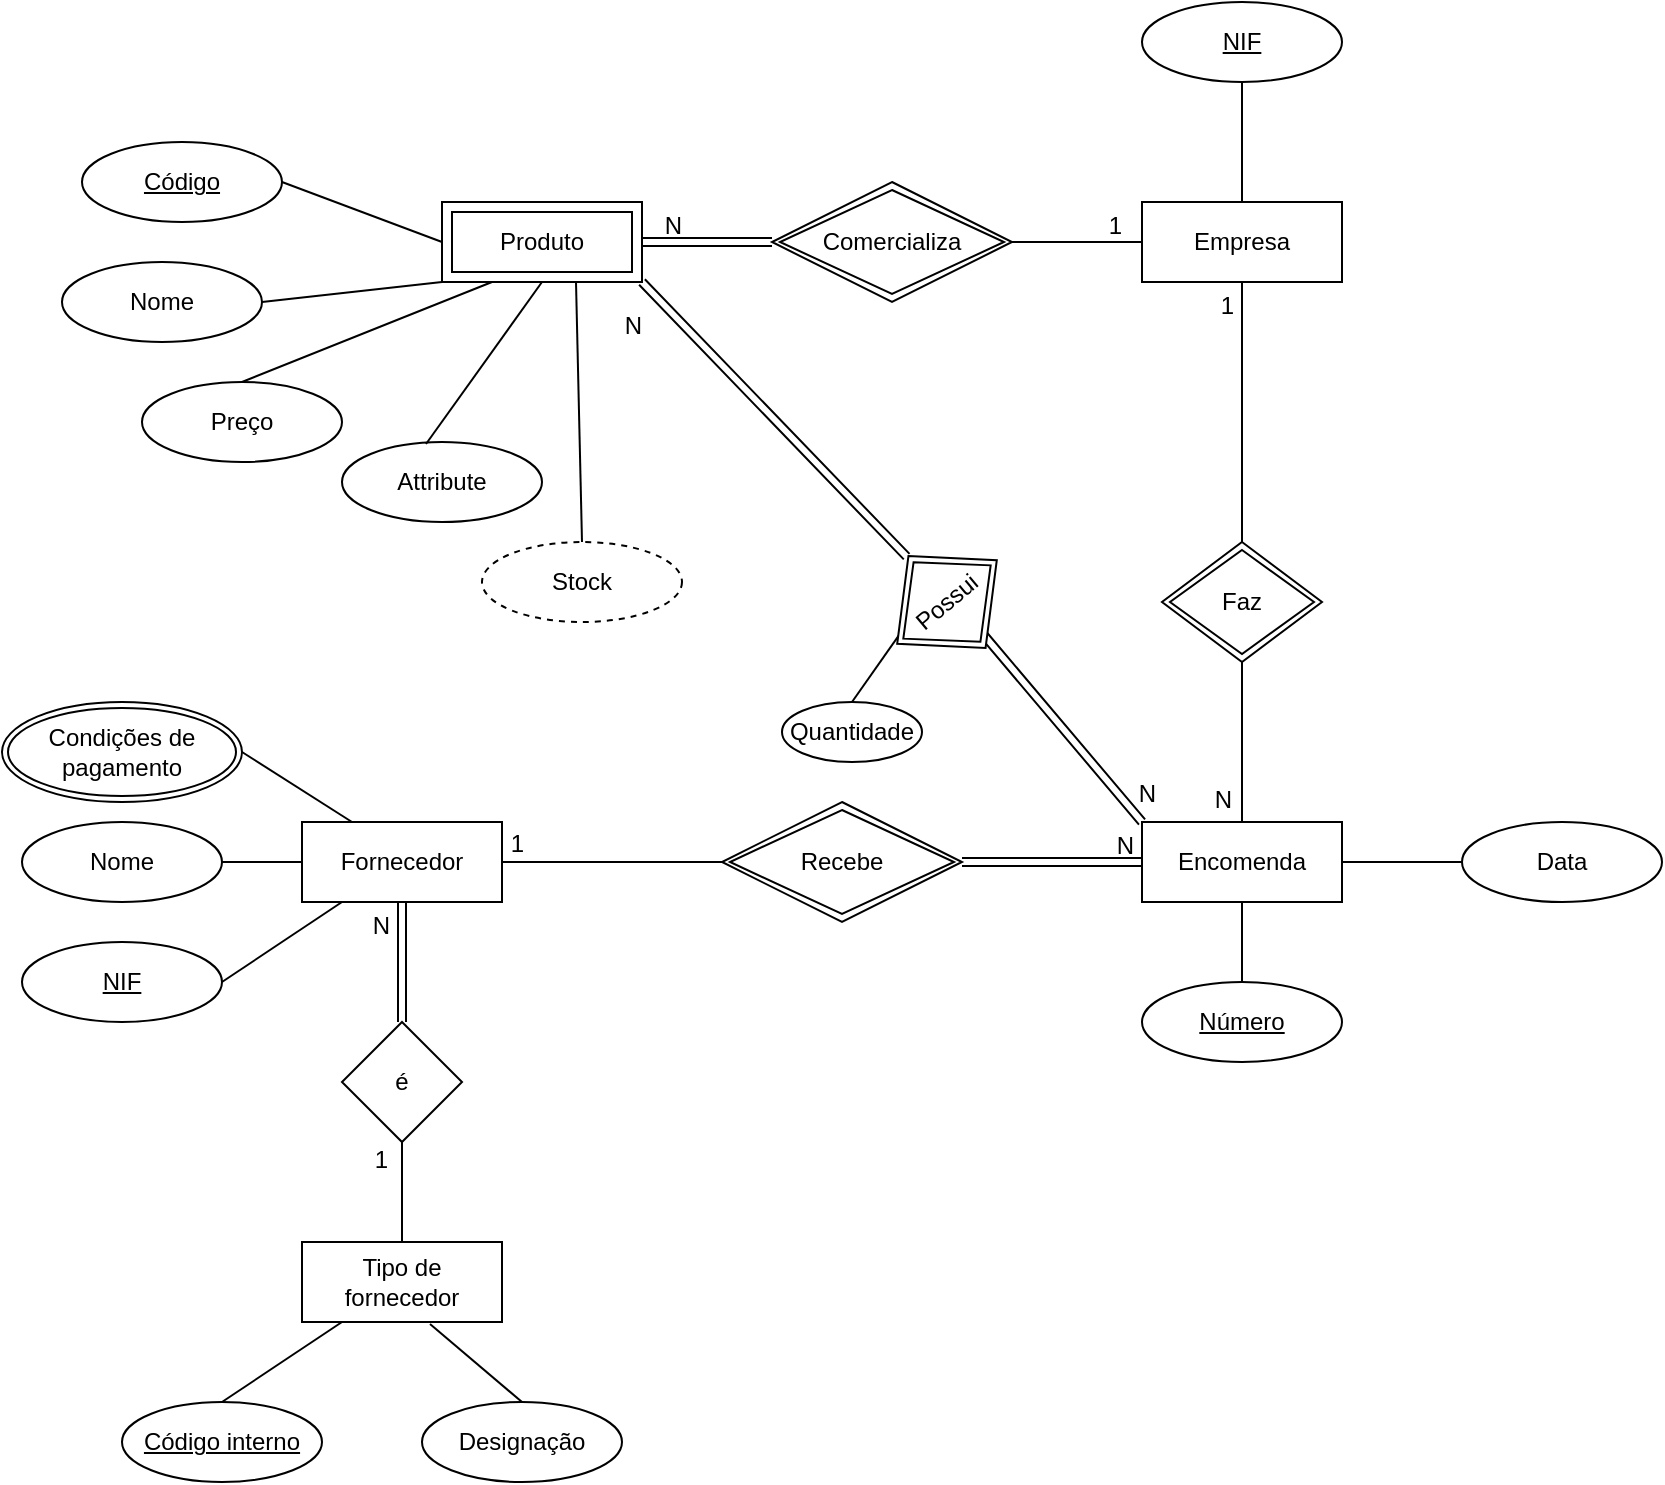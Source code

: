 <mxfile version="21.0.1" type="device"><diagram name="Page-1" id="ZkucZ0sjbggE6182isv5"><mxGraphModel dx="2026" dy="1149" grid="1" gridSize="10" guides="1" tooltips="1" connect="1" arrows="1" fold="1" page="1" pageScale="1" pageWidth="850" pageHeight="1100" math="0" shadow="0"><root><mxCell id="0"/><mxCell id="1" parent="0"/><mxCell id="hqwilCw88GkpeNRiAiSn-8" value="&lt;u&gt;Código&lt;/u&gt;" style="ellipse;whiteSpace=wrap;html=1;align=center;" parent="1" vertex="1"><mxGeometry x="20" y="250" width="100" height="40" as="geometry"/></mxCell><mxCell id="hqwilCw88GkpeNRiAiSn-9" value="Attribute" style="ellipse;whiteSpace=wrap;html=1;align=center;" parent="1" vertex="1"><mxGeometry x="150" y="400" width="100" height="40" as="geometry"/></mxCell><mxCell id="hqwilCw88GkpeNRiAiSn-10" value="Preço" style="ellipse;whiteSpace=wrap;html=1;align=center;" parent="1" vertex="1"><mxGeometry x="50" y="370" width="100" height="40" as="geometry"/></mxCell><mxCell id="hqwilCw88GkpeNRiAiSn-11" value="Nome" style="ellipse;whiteSpace=wrap;html=1;align=center;" parent="1" vertex="1"><mxGeometry x="10" y="310" width="100" height="40" as="geometry"/></mxCell><mxCell id="hqwilCw88GkpeNRiAiSn-18" value="" style="endArrow=none;html=1;rounded=0;exitX=1;exitY=0.5;exitDx=0;exitDy=0;entryX=0;entryY=0.5;entryDx=0;entryDy=0;" parent="1" source="hqwilCw88GkpeNRiAiSn-8" edge="1"><mxGeometry width="50" height="50" relative="1" as="geometry"><mxPoint x="370" y="440" as="sourcePoint"/><mxPoint x="200" y="300" as="targetPoint"/></mxGeometry></mxCell><mxCell id="hqwilCw88GkpeNRiAiSn-19" value="" style="endArrow=none;html=1;rounded=0;exitX=0.5;exitY=0;exitDx=0;exitDy=0;entryX=0.25;entryY=1;entryDx=0;entryDy=0;" parent="1" source="hqwilCw88GkpeNRiAiSn-10" edge="1"><mxGeometry width="50" height="50" relative="1" as="geometry"><mxPoint x="370" y="440" as="sourcePoint"/><mxPoint x="225" y="320" as="targetPoint"/></mxGeometry></mxCell><mxCell id="hqwilCw88GkpeNRiAiSn-20" value="" style="endArrow=none;html=1;rounded=0;exitX=1;exitY=0.5;exitDx=0;exitDy=0;entryX=0;entryY=1;entryDx=0;entryDy=0;" parent="1" source="hqwilCw88GkpeNRiAiSn-11" edge="1"><mxGeometry width="50" height="50" relative="1" as="geometry"><mxPoint x="370" y="440" as="sourcePoint"/><mxPoint x="200" y="320" as="targetPoint"/></mxGeometry></mxCell><mxCell id="hqwilCw88GkpeNRiAiSn-21" value="" style="endArrow=none;html=1;rounded=0;exitX=0.42;exitY=0.025;exitDx=0;exitDy=0;exitPerimeter=0;entryX=0.5;entryY=1;entryDx=0;entryDy=0;" parent="1" source="hqwilCw88GkpeNRiAiSn-9" edge="1"><mxGeometry width="50" height="50" relative="1" as="geometry"><mxPoint x="370" y="440" as="sourcePoint"/><mxPoint x="250" y="320" as="targetPoint"/></mxGeometry></mxCell><mxCell id="hqwilCw88GkpeNRiAiSn-22" value="Stock" style="ellipse;whiteSpace=wrap;html=1;align=center;dashed=1;" parent="1" vertex="1"><mxGeometry x="220" y="450" width="100" height="40" as="geometry"/></mxCell><mxCell id="hqwilCw88GkpeNRiAiSn-23" value="" style="endArrow=none;html=1;rounded=0;entryX=0.67;entryY=1;entryDx=0;entryDy=0;exitX=0.5;exitY=0;exitDx=0;exitDy=0;entryPerimeter=0;" parent="1" source="hqwilCw88GkpeNRiAiSn-22" edge="1"><mxGeometry width="50" height="50" relative="1" as="geometry"><mxPoint x="370" y="430" as="sourcePoint"/><mxPoint x="267" y="320" as="targetPoint"/></mxGeometry></mxCell><mxCell id="hqwilCw88GkpeNRiAiSn-24" value="Empresa" style="whiteSpace=wrap;html=1;align=center;" parent="1" vertex="1"><mxGeometry x="550" y="280" width="100" height="40" as="geometry"/></mxCell><mxCell id="hqwilCw88GkpeNRiAiSn-26" value="" style="shape=link;html=1;rounded=0;entryX=1;entryY=0.5;entryDx=0;entryDy=0;exitX=0;exitY=0.5;exitDx=0;exitDy=0;" parent="1" source="hqwilCw88GkpeNRiAiSn-28" edge="1"><mxGeometry relative="1" as="geometry"><mxPoint x="400" y="300" as="sourcePoint"/><mxPoint x="300" y="300" as="targetPoint"/></mxGeometry></mxCell><mxCell id="hqwilCw88GkpeNRiAiSn-27" value="N" style="resizable=0;html=1;align=right;verticalAlign=bottom;" parent="hqwilCw88GkpeNRiAiSn-26" connectable="0" vertex="1"><mxGeometry x="1" relative="1" as="geometry"><mxPoint x="20" as="offset"/></mxGeometry></mxCell><mxCell id="hqwilCw88GkpeNRiAiSn-28" value="Comercializa" style="shape=rhombus;double=1;perimeter=rhombusPerimeter;whiteSpace=wrap;html=1;align=center;" parent="1" vertex="1"><mxGeometry x="365" y="270" width="120" height="60" as="geometry"/></mxCell><mxCell id="hqwilCw88GkpeNRiAiSn-29" value="" style="endArrow=none;html=1;rounded=0;exitX=1;exitY=0.5;exitDx=0;exitDy=0;entryX=0;entryY=0.5;entryDx=0;entryDy=0;" parent="1" source="hqwilCw88GkpeNRiAiSn-28" target="hqwilCw88GkpeNRiAiSn-24" edge="1"><mxGeometry relative="1" as="geometry"><mxPoint x="320" y="410" as="sourcePoint"/><mxPoint x="560" y="300" as="targetPoint"/></mxGeometry></mxCell><mxCell id="hqwilCw88GkpeNRiAiSn-30" value="1" style="resizable=0;html=1;align=right;verticalAlign=bottom;" parent="hqwilCw88GkpeNRiAiSn-29" connectable="0" vertex="1"><mxGeometry x="1" relative="1" as="geometry"><mxPoint x="-10" as="offset"/></mxGeometry></mxCell><mxCell id="fZEo-0kZUArAnXmO-OTs-2" value="NIF" style="ellipse;whiteSpace=wrap;html=1;align=center;fontStyle=4;" parent="1" vertex="1"><mxGeometry x="550" y="180" width="100" height="40" as="geometry"/></mxCell><mxCell id="fZEo-0kZUArAnXmO-OTs-3" value="" style="endArrow=none;html=1;rounded=0;entryX=0.5;entryY=1;entryDx=0;entryDy=0;exitX=0.5;exitY=0;exitDx=0;exitDy=0;" parent="1" source="hqwilCw88GkpeNRiAiSn-24" target="fZEo-0kZUArAnXmO-OTs-2" edge="1"><mxGeometry width="50" height="50" relative="1" as="geometry"><mxPoint x="670" y="390" as="sourcePoint"/><mxPoint x="720" y="340" as="targetPoint"/></mxGeometry></mxCell><mxCell id="fZEo-0kZUArAnXmO-OTs-5" value="Faz" style="shape=rhombus;double=1;perimeter=rhombusPerimeter;whiteSpace=wrap;html=1;align=center;" parent="1" vertex="1"><mxGeometry x="560" y="450" width="80" height="60" as="geometry"/></mxCell><mxCell id="fZEo-0kZUArAnXmO-OTs-10" value="" style="endArrow=none;html=1;rounded=0;entryX=0.5;entryY=1;entryDx=0;entryDy=0;exitX=0.5;exitY=0;exitDx=0;exitDy=0;" parent="1" source="fZEo-0kZUArAnXmO-OTs-5" target="hqwilCw88GkpeNRiAiSn-24" edge="1"><mxGeometry relative="1" as="geometry"><mxPoint x="370" y="530" as="sourcePoint"/><mxPoint x="530" y="530" as="targetPoint"/></mxGeometry></mxCell><mxCell id="fZEo-0kZUArAnXmO-OTs-11" value="1" style="resizable=0;html=1;align=right;verticalAlign=bottom;" parent="fZEo-0kZUArAnXmO-OTs-10" connectable="0" vertex="1"><mxGeometry x="1" relative="1" as="geometry"><mxPoint x="-4" y="20" as="offset"/></mxGeometry></mxCell><mxCell id="fZEo-0kZUArAnXmO-OTs-12" value="" style="endArrow=none;html=1;rounded=0;entryX=0.5;entryY=0;entryDx=0;entryDy=0;exitX=0.5;exitY=1;exitDx=0;exitDy=0;" parent="1" source="fZEo-0kZUArAnXmO-OTs-5" edge="1"><mxGeometry relative="1" as="geometry"><mxPoint x="370" y="530" as="sourcePoint"/><mxPoint x="600" y="590" as="targetPoint"/></mxGeometry></mxCell><mxCell id="fZEo-0kZUArAnXmO-OTs-13" value="N" style="resizable=0;html=1;align=right;verticalAlign=bottom;" parent="fZEo-0kZUArAnXmO-OTs-12" connectable="0" vertex="1"><mxGeometry x="1" relative="1" as="geometry"><mxPoint x="-5" y="-3" as="offset"/></mxGeometry></mxCell><mxCell id="fZEo-0kZUArAnXmO-OTs-15" value="Número" style="ellipse;whiteSpace=wrap;html=1;align=center;fontStyle=4;" parent="1" vertex="1"><mxGeometry x="550" y="670" width="100" height="40" as="geometry"/></mxCell><mxCell id="fZEo-0kZUArAnXmO-OTs-16" value="Data" style="ellipse;whiteSpace=wrap;html=1;align=center;" parent="1" vertex="1"><mxGeometry x="710" y="590" width="100" height="40" as="geometry"/></mxCell><mxCell id="fZEo-0kZUArAnXmO-OTs-17" value="Fornecedor" style="whiteSpace=wrap;html=1;align=center;" parent="1" vertex="1"><mxGeometry x="130" y="590" width="100" height="40" as="geometry"/></mxCell><mxCell id="fZEo-0kZUArAnXmO-OTs-18" value="Nome" style="ellipse;whiteSpace=wrap;html=1;align=center;" parent="1" vertex="1"><mxGeometry x="-10" y="590" width="100" height="40" as="geometry"/></mxCell><mxCell id="fZEo-0kZUArAnXmO-OTs-19" value="NIF" style="ellipse;whiteSpace=wrap;html=1;align=center;fontStyle=4;" parent="1" vertex="1"><mxGeometry x="-10" y="650" width="100" height="40" as="geometry"/></mxCell><mxCell id="fZEo-0kZUArAnXmO-OTs-21" value="Condições de pagamento" style="ellipse;shape=doubleEllipse;margin=3;whiteSpace=wrap;html=1;align=center;" parent="1" vertex="1"><mxGeometry x="-20" y="530" width="120" height="50" as="geometry"/></mxCell><mxCell id="fZEo-0kZUArAnXmO-OTs-22" value="Código interno" style="ellipse;whiteSpace=wrap;html=1;align=center;fontStyle=4;" parent="1" vertex="1"><mxGeometry x="40" y="880" width="100" height="40" as="geometry"/></mxCell><mxCell id="fZEo-0kZUArAnXmO-OTs-23" value="Tipo de fornecedor" style="whiteSpace=wrap;html=1;align=center;" parent="1" vertex="1"><mxGeometry x="130" y="800" width="100" height="40" as="geometry"/></mxCell><mxCell id="fZEo-0kZUArAnXmO-OTs-26" value="Designação" style="ellipse;whiteSpace=wrap;html=1;align=center;" parent="1" vertex="1"><mxGeometry x="190" y="880" width="100" height="40" as="geometry"/></mxCell><mxCell id="fZEo-0kZUArAnXmO-OTs-27" value="" style="endArrow=none;html=1;rounded=0;exitX=0.5;exitY=0;exitDx=0;exitDy=0;" parent="1" source="fZEo-0kZUArAnXmO-OTs-22" target="fZEo-0kZUArAnXmO-OTs-23" edge="1"><mxGeometry width="50" height="50" relative="1" as="geometry"><mxPoint x="130" y="810" as="sourcePoint"/><mxPoint x="180" y="760" as="targetPoint"/></mxGeometry></mxCell><mxCell id="fZEo-0kZUArAnXmO-OTs-28" value="é" style="shape=rhombus;perimeter=rhombusPerimeter;whiteSpace=wrap;html=1;align=center;" parent="1" vertex="1"><mxGeometry x="150" y="690" width="60" height="60" as="geometry"/></mxCell><mxCell id="fZEo-0kZUArAnXmO-OTs-30" value="" style="endArrow=none;html=1;rounded=0;entryX=0.5;entryY=0;entryDx=0;entryDy=0;exitX=0.64;exitY=1.025;exitDx=0;exitDy=0;exitPerimeter=0;" parent="1" source="fZEo-0kZUArAnXmO-OTs-23" target="fZEo-0kZUArAnXmO-OTs-26" edge="1"><mxGeometry width="50" height="50" relative="1" as="geometry"><mxPoint x="300" y="700" as="sourcePoint"/><mxPoint x="350" y="650" as="targetPoint"/></mxGeometry></mxCell><mxCell id="fZEo-0kZUArAnXmO-OTs-33" value="" style="shape=link;html=1;rounded=0;entryX=0.5;entryY=1;entryDx=0;entryDy=0;exitX=0.5;exitY=0;exitDx=0;exitDy=0;" parent="1" source="fZEo-0kZUArAnXmO-OTs-28" target="fZEo-0kZUArAnXmO-OTs-17" edge="1"><mxGeometry relative="1" as="geometry"><mxPoint x="280" y="760" as="sourcePoint"/><mxPoint x="440" y="760" as="targetPoint"/></mxGeometry></mxCell><mxCell id="fZEo-0kZUArAnXmO-OTs-34" value="N" style="resizable=0;html=1;align=right;verticalAlign=bottom;" parent="fZEo-0kZUArAnXmO-OTs-33" connectable="0" vertex="1"><mxGeometry x="1" relative="1" as="geometry"><mxPoint x="-6" y="20" as="offset"/></mxGeometry></mxCell><mxCell id="fZEo-0kZUArAnXmO-OTs-35" value="" style="endArrow=none;html=1;rounded=0;exitX=0.5;exitY=0;exitDx=0;exitDy=0;entryX=0.5;entryY=1;entryDx=0;entryDy=0;" parent="1" source="fZEo-0kZUArAnXmO-OTs-23" target="fZEo-0kZUArAnXmO-OTs-28" edge="1"><mxGeometry relative="1" as="geometry"><mxPoint x="250" y="670" as="sourcePoint"/><mxPoint x="410" y="670" as="targetPoint"/></mxGeometry></mxCell><mxCell id="fZEo-0kZUArAnXmO-OTs-36" value="1" style="resizable=0;html=1;align=right;verticalAlign=bottom;" parent="fZEo-0kZUArAnXmO-OTs-35" connectable="0" vertex="1"><mxGeometry x="1" relative="1" as="geometry"><mxPoint x="-7" y="17" as="offset"/></mxGeometry></mxCell><mxCell id="fZEo-0kZUArAnXmO-OTs-37" value="" style="endArrow=none;html=1;rounded=0;entryX=1;entryY=0.5;entryDx=0;entryDy=0;exitX=0.25;exitY=0;exitDx=0;exitDy=0;" parent="1" source="fZEo-0kZUArAnXmO-OTs-17" target="fZEo-0kZUArAnXmO-OTs-21" edge="1"><mxGeometry width="50" height="50" relative="1" as="geometry"><mxPoint x="300" y="700" as="sourcePoint"/><mxPoint x="350" y="650" as="targetPoint"/></mxGeometry></mxCell><mxCell id="fZEo-0kZUArAnXmO-OTs-38" value="" style="endArrow=none;html=1;rounded=0;entryX=1;entryY=0.5;entryDx=0;entryDy=0;exitX=0;exitY=0.5;exitDx=0;exitDy=0;" parent="1" source="fZEo-0kZUArAnXmO-OTs-17" target="fZEo-0kZUArAnXmO-OTs-18" edge="1"><mxGeometry width="50" height="50" relative="1" as="geometry"><mxPoint x="300" y="700" as="sourcePoint"/><mxPoint x="350" y="650" as="targetPoint"/></mxGeometry></mxCell><mxCell id="fZEo-0kZUArAnXmO-OTs-39" value="" style="endArrow=none;html=1;rounded=0;entryX=1;entryY=0.5;entryDx=0;entryDy=0;" parent="1" target="fZEo-0kZUArAnXmO-OTs-19" edge="1"><mxGeometry width="50" height="50" relative="1" as="geometry"><mxPoint x="150" y="630" as="sourcePoint"/><mxPoint x="350" y="650" as="targetPoint"/></mxGeometry></mxCell><mxCell id="fZEo-0kZUArAnXmO-OTs-40" value="Recebe" style="shape=rhombus;double=1;perimeter=rhombusPerimeter;whiteSpace=wrap;html=1;align=center;" parent="1" vertex="1"><mxGeometry x="340" y="580" width="120" height="60" as="geometry"/></mxCell><mxCell id="fZEo-0kZUArAnXmO-OTs-41" value="" style="shape=link;html=1;rounded=0;entryX=0;entryY=0.5;entryDx=0;entryDy=0;exitX=1;exitY=0.5;exitDx=0;exitDy=0;" parent="1" source="fZEo-0kZUArAnXmO-OTs-40" edge="1"><mxGeometry relative="1" as="geometry"><mxPoint x="340" y="620" as="sourcePoint"/><mxPoint x="550" y="610" as="targetPoint"/></mxGeometry></mxCell><mxCell id="fZEo-0kZUArAnXmO-OTs-42" value="N" style="resizable=0;html=1;align=right;verticalAlign=bottom;" parent="fZEo-0kZUArAnXmO-OTs-41" connectable="0" vertex="1"><mxGeometry x="1" relative="1" as="geometry"><mxPoint x="-4" as="offset"/></mxGeometry></mxCell><mxCell id="fZEo-0kZUArAnXmO-OTs-43" value="" style="endArrow=none;html=1;rounded=0;entryX=1;entryY=0.5;entryDx=0;entryDy=0;exitX=0;exitY=0.5;exitDx=0;exitDy=0;" parent="1" source="fZEo-0kZUArAnXmO-OTs-40" target="fZEo-0kZUArAnXmO-OTs-17" edge="1"><mxGeometry relative="1" as="geometry"><mxPoint x="340" y="620" as="sourcePoint"/><mxPoint x="500" y="620" as="targetPoint"/></mxGeometry></mxCell><mxCell id="fZEo-0kZUArAnXmO-OTs-44" value="1" style="resizable=0;html=1;align=right;verticalAlign=bottom;" parent="fZEo-0kZUArAnXmO-OTs-43" connectable="0" vertex="1"><mxGeometry x="1" relative="1" as="geometry"><mxPoint x="11" y="-1" as="offset"/></mxGeometry></mxCell><mxCell id="fZEo-0kZUArAnXmO-OTs-46" value="" style="shape=link;html=1;rounded=0;entryX=0;entryY=0;entryDx=0;entryDy=0;exitX=0.5;exitY=1;exitDx=0;exitDy=0;" parent="1" edge="1"><mxGeometry relative="1" as="geometry"><mxPoint x="467.678" y="492.678" as="sourcePoint"/><mxPoint x="550" y="590" as="targetPoint"/></mxGeometry></mxCell><mxCell id="fZEo-0kZUArAnXmO-OTs-47" value="N" style="resizable=0;html=1;align=right;verticalAlign=bottom;" parent="fZEo-0kZUArAnXmO-OTs-46" connectable="0" vertex="1"><mxGeometry x="1" relative="1" as="geometry"><mxPoint x="7" y="-6" as="offset"/></mxGeometry></mxCell><mxCell id="fZEo-0kZUArAnXmO-OTs-48" value="" style="shape=link;html=1;rounded=0;entryX=1;entryY=1;entryDx=0;entryDy=0;exitX=0.5;exitY=0;exitDx=0;exitDy=0;" parent="1" edge="1"><mxGeometry relative="1" as="geometry"><mxPoint x="432.322" y="457.322" as="sourcePoint"/><mxPoint x="300" y="320" as="targetPoint"/></mxGeometry></mxCell><mxCell id="fZEo-0kZUArAnXmO-OTs-49" value="N" style="resizable=0;html=1;align=right;verticalAlign=bottom;" parent="fZEo-0kZUArAnXmO-OTs-48" connectable="0" vertex="1"><mxGeometry x="1" relative="1" as="geometry"><mxPoint y="30" as="offset"/></mxGeometry></mxCell><mxCell id="fZEo-0kZUArAnXmO-OTs-50" value="" style="endArrow=none;html=1;rounded=0;entryX=0;entryY=0.5;entryDx=0;entryDy=0;exitX=1;exitY=0.5;exitDx=0;exitDy=0;" parent="1" target="fZEo-0kZUArAnXmO-OTs-16" edge="1"><mxGeometry width="50" height="50" relative="1" as="geometry"><mxPoint x="650" y="610" as="sourcePoint"/><mxPoint x="440" y="490" as="targetPoint"/></mxGeometry></mxCell><mxCell id="fZEo-0kZUArAnXmO-OTs-51" value="" style="endArrow=none;html=1;rounded=0;entryX=0.5;entryY=1;entryDx=0;entryDy=0;exitX=0.5;exitY=0;exitDx=0;exitDy=0;" parent="1" source="fZEo-0kZUArAnXmO-OTs-15" edge="1"><mxGeometry width="50" height="50" relative="1" as="geometry"><mxPoint x="390" y="540" as="sourcePoint"/><mxPoint x="600" y="630" as="targetPoint"/></mxGeometry></mxCell><mxCell id="fZEo-0kZUArAnXmO-OTs-52" value="Quantidade" style="ellipse;whiteSpace=wrap;html=1;align=center;" parent="1" vertex="1"><mxGeometry x="370" y="530" width="70" height="30" as="geometry"/></mxCell><mxCell id="fZEo-0kZUArAnXmO-OTs-53" value="" style="endArrow=none;html=1;rounded=0;entryX=0;entryY=0.5;entryDx=0;entryDy=0;exitX=0.5;exitY=0;exitDx=0;exitDy=0;" parent="1" source="fZEo-0kZUArAnXmO-OTs-52" edge="1"><mxGeometry width="50" height="50" relative="1" as="geometry"><mxPoint x="390" y="540" as="sourcePoint"/><mxPoint x="428.787" y="496.213" as="targetPoint"/></mxGeometry></mxCell><mxCell id="fZEo-0kZUArAnXmO-OTs-54" value="Encomenda" style="whiteSpace=wrap;html=1;align=center;" parent="1" vertex="1"><mxGeometry x="550" y="590" width="100" height="40" as="geometry"/></mxCell><mxCell id="fZEo-0kZUArAnXmO-OTs-55" value="Produto" style="shape=ext;margin=3;double=1;whiteSpace=wrap;html=1;align=center;" parent="1" vertex="1"><mxGeometry x="200" y="280" width="100" height="40" as="geometry"/></mxCell><mxCell id="fZEo-0kZUArAnXmO-OTs-56" value="Possui" style="shape=rhombus;double=1;perimeter=rhombusPerimeter;whiteSpace=wrap;html=1;align=center;rotation=-40;" parent="1" vertex="1"><mxGeometry x="420" y="450" width="65" height="60" as="geometry"/></mxCell></root></mxGraphModel></diagram></mxfile>